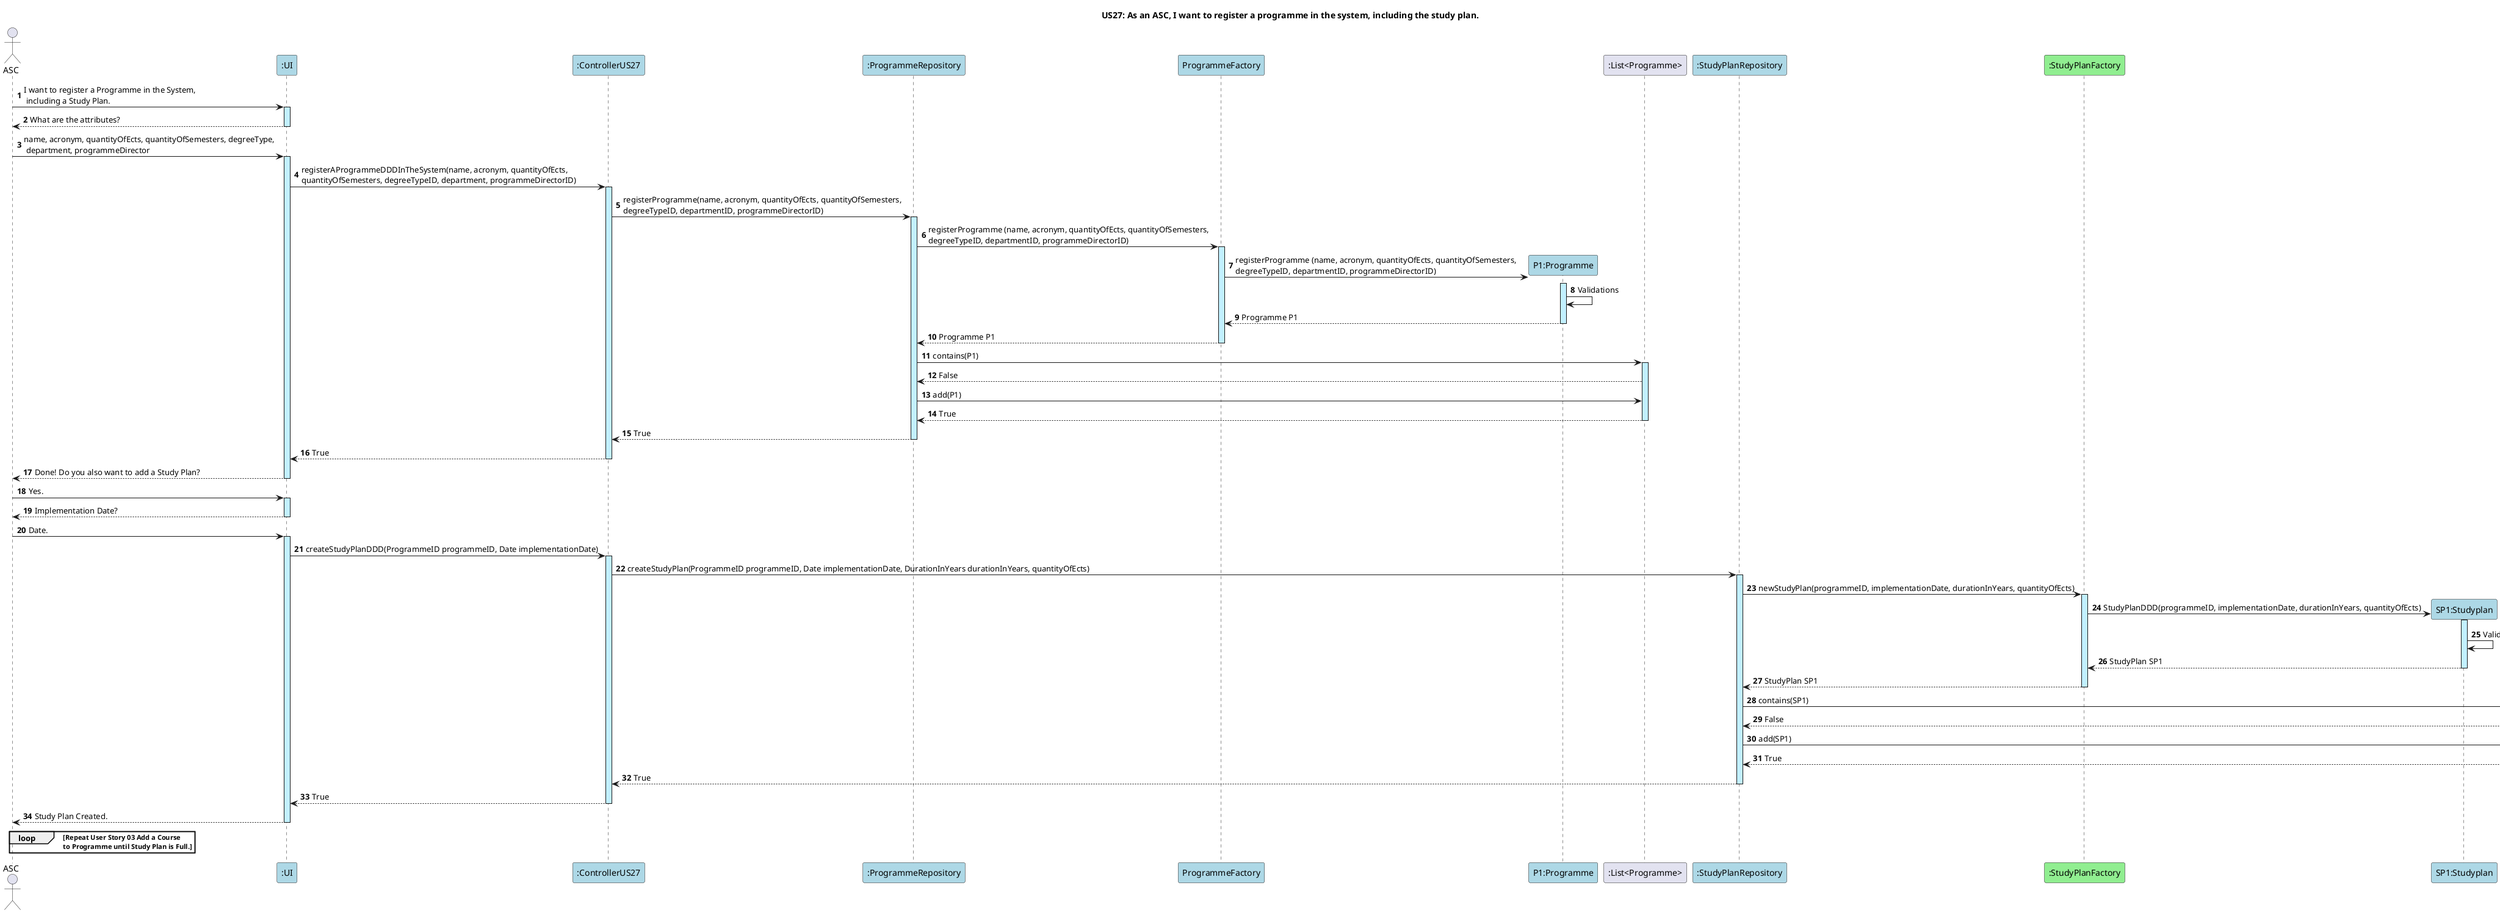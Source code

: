 @startuml
autonumber

title US27: As an ASC, I want to register a programme in the system, including the study plan.

actor ASC as Admin

participant ":UI" as UI #lightblue
participant ":ControllerUS27" as C #lightblue
participant ":ProgrammeRepository" as PR #lightblue

participant "ProgrammeFactory" as PF #lightblue





Admin -> UI ++ #application : I want to register a Programme in the System,\n including a Study Plan.

UI --> Admin -- : What are the attributes?

Admin -> UI ++ #application : name, acronym, quantityOfEcts, quantityOfSemesters, degreeType, \n department, programmeDirector

UI -> C ++ #application : registerAProgrammeDDDInTheSystem(name, acronym, quantityOfEcts, \nquantityOfSemesters, degreeTypeID, department, programmeDirectorID)

C -> PR ++ #application : registerProgramme(name, acronym, quantityOfEcts, quantityOfSemesters, \ndegreeTypeID, departmentID, programmeDirectorID)


PR -> PF ++ #application : registerProgramme (name, acronym, quantityOfEcts, quantityOfSemesters, \ndegreeTypeID, departmentID, programmeDirectorID)

create "P1:Programme" as P #lightblue

PF -> P ++ #application : registerProgramme (name, acronym, quantityOfEcts, quantityOfSemesters, \ndegreeTypeID, departmentID, programmeDirectorID)

P -> P : Validations


P --> PF -- : Programme P1
PF --> PR -- : Programme P1
participant ":List<Programme>" as PL
PR -> PL ++ #application : contains(P1)
PL --> PR : False
PR -> PL : add(P1)
PL --> PR --: True

PR --> C -- : True
C --> UI -- : True


UI --> Admin -- : Done! Do you also want to add a Study Plan?
Participant ":StudyPlanRepository" as SPR #lightblue

Admin -> UI ++ #application: Yes.
UI --> Admin --: Implementation Date?

Admin -> UI ++ #application: Date.


UI -> C ++ #application: createStudyPlanDDD(ProgrammeID programmeID, Date implementationDate)
C -> SPR ++ #application: createStudyPlan(ProgrammeID programmeID, Date implementationDate, DurationInYears durationInYears, quantityOfEcts)

participant ":StudyPlanFactory" as SPF #lightgreen

SPR -> SPF ++ #application: newStudyPlan(programmeID, implementationDate, durationInYears, quantityOfEcts)
create "SP1:Studyplan" as SP1 #lightblue
SPF -> SP1 ++ #application: StudyPlanDDD(programmeID, implementationDate, durationInYears, quantityOfEcts)
SP1 -> SP1 : Validations

SP1 --> SPF -- : StudyPlan SP1

SPF --> SPR -- : StudyPlan SP1
participant ":List<StudyPlan>" as SPL #lightblue
SPR -> SPL ++ #application : contains(SP1)
SPL --> SPR : False

SPR -> SPL : add(SP1)
SPL --> SPR -- : True

SPR --> C -- : True
C --> UI -- : True
UI --> Admin -- : Study Plan Created.

loop Repeat User Story 03 Add a Course \nto Programme until Study Plan is Full.
end loop

@enduml